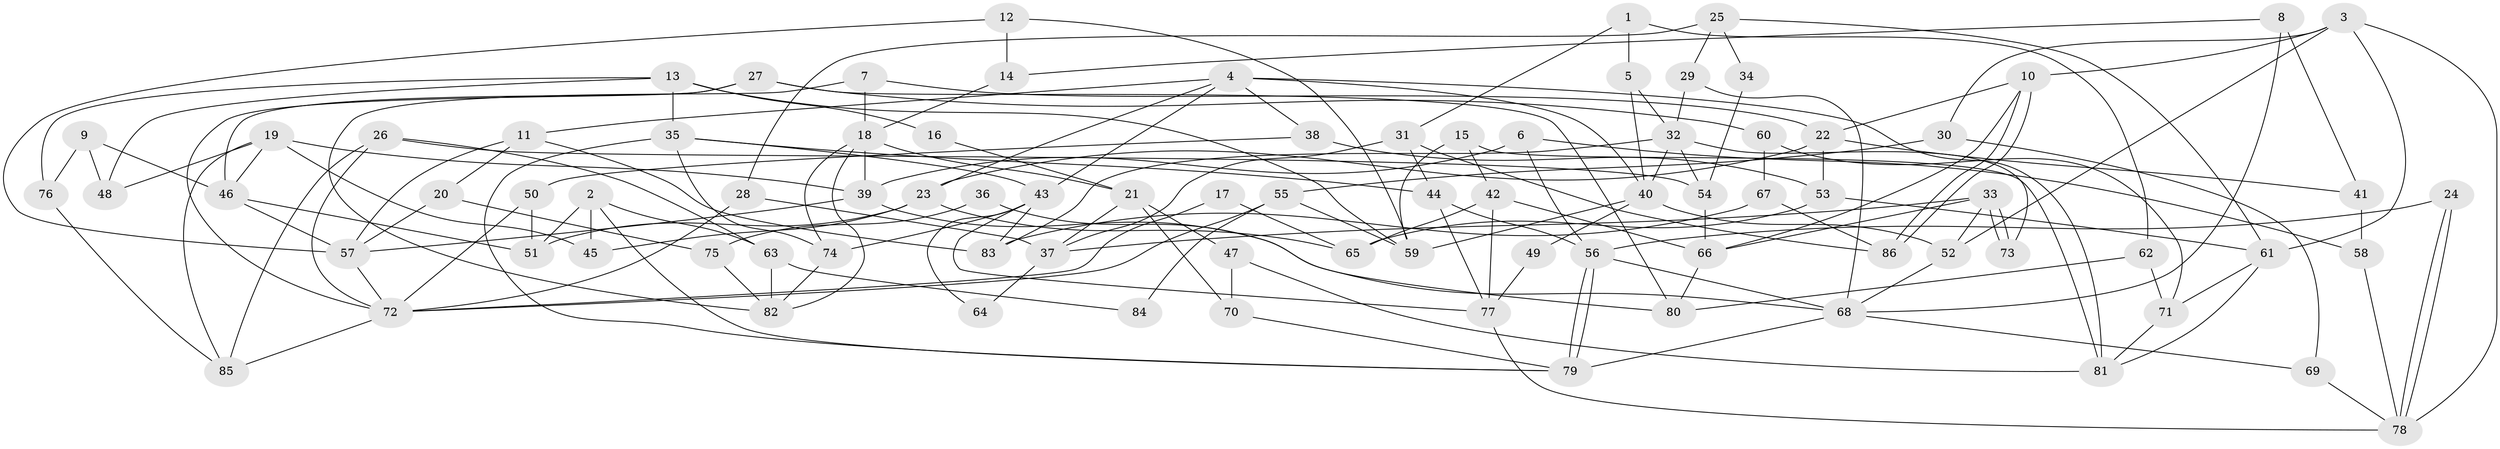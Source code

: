// Generated by graph-tools (version 1.1) at 2025/11/02/27/25 16:11:17]
// undirected, 86 vertices, 172 edges
graph export_dot {
graph [start="1"]
  node [color=gray90,style=filled];
  1;
  2;
  3;
  4;
  5;
  6;
  7;
  8;
  9;
  10;
  11;
  12;
  13;
  14;
  15;
  16;
  17;
  18;
  19;
  20;
  21;
  22;
  23;
  24;
  25;
  26;
  27;
  28;
  29;
  30;
  31;
  32;
  33;
  34;
  35;
  36;
  37;
  38;
  39;
  40;
  41;
  42;
  43;
  44;
  45;
  46;
  47;
  48;
  49;
  50;
  51;
  52;
  53;
  54;
  55;
  56;
  57;
  58;
  59;
  60;
  61;
  62;
  63;
  64;
  65;
  66;
  67;
  68;
  69;
  70;
  71;
  72;
  73;
  74;
  75;
  76;
  77;
  78;
  79;
  80;
  81;
  82;
  83;
  84;
  85;
  86;
  1 -- 31;
  1 -- 5;
  1 -- 62;
  2 -- 45;
  2 -- 79;
  2 -- 51;
  2 -- 63;
  3 -- 78;
  3 -- 61;
  3 -- 10;
  3 -- 30;
  3 -- 52;
  4 -- 40;
  4 -- 11;
  4 -- 23;
  4 -- 38;
  4 -- 43;
  4 -- 81;
  5 -- 40;
  5 -- 32;
  6 -- 58;
  6 -- 56;
  6 -- 39;
  7 -- 82;
  7 -- 18;
  7 -- 22;
  8 -- 68;
  8 -- 14;
  8 -- 41;
  9 -- 76;
  9 -- 46;
  9 -- 48;
  10 -- 86;
  10 -- 86;
  10 -- 22;
  10 -- 66;
  11 -- 83;
  11 -- 57;
  11 -- 20;
  12 -- 57;
  12 -- 59;
  12 -- 14;
  13 -- 35;
  13 -- 48;
  13 -- 16;
  13 -- 59;
  13 -- 76;
  14 -- 18;
  15 -- 81;
  15 -- 42;
  15 -- 59;
  16 -- 21;
  17 -- 65;
  17 -- 72;
  18 -- 39;
  18 -- 74;
  18 -- 21;
  18 -- 82;
  19 -- 39;
  19 -- 46;
  19 -- 45;
  19 -- 48;
  19 -- 85;
  20 -- 57;
  20 -- 75;
  21 -- 70;
  21 -- 37;
  21 -- 47;
  22 -- 23;
  22 -- 41;
  22 -- 53;
  23 -- 45;
  23 -- 51;
  23 -- 65;
  24 -- 78;
  24 -- 78;
  24 -- 56;
  25 -- 61;
  25 -- 28;
  25 -- 29;
  25 -- 34;
  26 -- 63;
  26 -- 54;
  26 -- 72;
  26 -- 85;
  27 -- 72;
  27 -- 46;
  27 -- 60;
  27 -- 80;
  28 -- 72;
  28 -- 37;
  29 -- 68;
  29 -- 32;
  30 -- 55;
  30 -- 69;
  31 -- 44;
  31 -- 37;
  31 -- 86;
  32 -- 40;
  32 -- 54;
  32 -- 73;
  32 -- 83;
  33 -- 52;
  33 -- 73;
  33 -- 73;
  33 -- 37;
  33 -- 66;
  34 -- 54;
  35 -- 43;
  35 -- 79;
  35 -- 44;
  35 -- 74;
  36 -- 75;
  36 -- 80;
  37 -- 64;
  38 -- 50;
  38 -- 53;
  39 -- 68;
  39 -- 57;
  40 -- 52;
  40 -- 59;
  40 -- 49;
  41 -- 58;
  42 -- 66;
  42 -- 65;
  42 -- 77;
  43 -- 83;
  43 -- 64;
  43 -- 74;
  43 -- 77;
  44 -- 77;
  44 -- 56;
  46 -- 51;
  46 -- 57;
  47 -- 81;
  47 -- 70;
  49 -- 77;
  50 -- 72;
  50 -- 51;
  52 -- 68;
  53 -- 61;
  53 -- 65;
  54 -- 66;
  55 -- 72;
  55 -- 59;
  55 -- 84;
  56 -- 79;
  56 -- 79;
  56 -- 68;
  57 -- 72;
  58 -- 78;
  60 -- 71;
  60 -- 67;
  61 -- 81;
  61 -- 71;
  62 -- 80;
  62 -- 71;
  63 -- 82;
  63 -- 84;
  66 -- 80;
  67 -- 86;
  67 -- 83;
  68 -- 69;
  68 -- 79;
  69 -- 78;
  70 -- 79;
  71 -- 81;
  72 -- 85;
  74 -- 82;
  75 -- 82;
  76 -- 85;
  77 -- 78;
}
